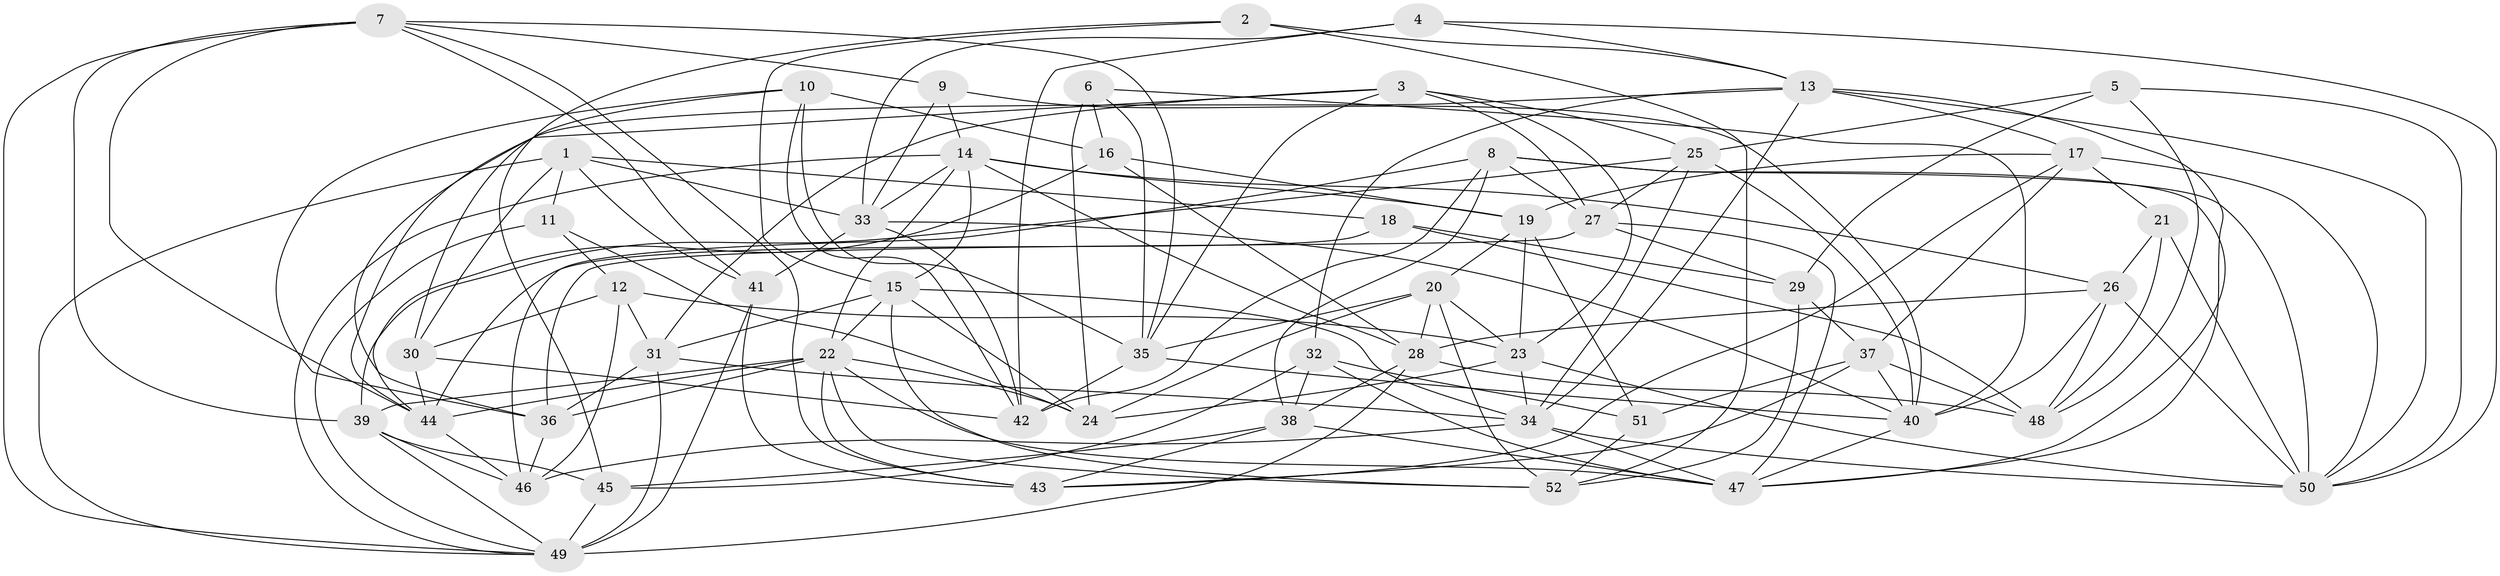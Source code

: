 // original degree distribution, {4: 1.0}
// Generated by graph-tools (version 1.1) at 2025/38/03/04/25 23:38:20]
// undirected, 52 vertices, 156 edges
graph export_dot {
  node [color=gray90,style=filled];
  1;
  2;
  3;
  4;
  5;
  6;
  7;
  8;
  9;
  10;
  11;
  12;
  13;
  14;
  15;
  16;
  17;
  18;
  19;
  20;
  21;
  22;
  23;
  24;
  25;
  26;
  27;
  28;
  29;
  30;
  31;
  32;
  33;
  34;
  35;
  36;
  37;
  38;
  39;
  40;
  41;
  42;
  43;
  44;
  45;
  46;
  47;
  48;
  49;
  50;
  51;
  52;
  1 -- 11 [weight=1.0];
  1 -- 18 [weight=1.0];
  1 -- 30 [weight=1.0];
  1 -- 33 [weight=1.0];
  1 -- 41 [weight=1.0];
  1 -- 49 [weight=1.0];
  2 -- 13 [weight=1.0];
  2 -- 15 [weight=1.0];
  2 -- 45 [weight=1.0];
  2 -- 52 [weight=1.0];
  3 -- 23 [weight=2.0];
  3 -- 25 [weight=1.0];
  3 -- 27 [weight=1.0];
  3 -- 31 [weight=1.0];
  3 -- 35 [weight=2.0];
  3 -- 36 [weight=1.0];
  4 -- 13 [weight=1.0];
  4 -- 33 [weight=1.0];
  4 -- 42 [weight=1.0];
  4 -- 50 [weight=1.0];
  5 -- 25 [weight=1.0];
  5 -- 29 [weight=1.0];
  5 -- 48 [weight=1.0];
  5 -- 50 [weight=1.0];
  6 -- 16 [weight=1.0];
  6 -- 24 [weight=3.0];
  6 -- 35 [weight=1.0];
  6 -- 40 [weight=1.0];
  7 -- 9 [weight=1.0];
  7 -- 35 [weight=1.0];
  7 -- 39 [weight=1.0];
  7 -- 41 [weight=1.0];
  7 -- 43 [weight=1.0];
  7 -- 44 [weight=2.0];
  7 -- 49 [weight=1.0];
  8 -- 27 [weight=1.0];
  8 -- 38 [weight=1.0];
  8 -- 42 [weight=1.0];
  8 -- 46 [weight=1.0];
  8 -- 47 [weight=1.0];
  8 -- 50 [weight=1.0];
  9 -- 14 [weight=1.0];
  9 -- 33 [weight=1.0];
  9 -- 40 [weight=1.0];
  10 -- 16 [weight=2.0];
  10 -- 30 [weight=1.0];
  10 -- 35 [weight=1.0];
  10 -- 36 [weight=1.0];
  10 -- 42 [weight=1.0];
  11 -- 12 [weight=1.0];
  11 -- 24 [weight=1.0];
  11 -- 49 [weight=1.0];
  12 -- 23 [weight=1.0];
  12 -- 30 [weight=2.0];
  12 -- 31 [weight=1.0];
  12 -- 46 [weight=1.0];
  13 -- 17 [weight=1.0];
  13 -- 32 [weight=1.0];
  13 -- 34 [weight=1.0];
  13 -- 44 [weight=1.0];
  13 -- 47 [weight=1.0];
  13 -- 50 [weight=1.0];
  14 -- 15 [weight=1.0];
  14 -- 19 [weight=1.0];
  14 -- 22 [weight=1.0];
  14 -- 26 [weight=1.0];
  14 -- 28 [weight=1.0];
  14 -- 33 [weight=1.0];
  14 -- 49 [weight=1.0];
  15 -- 22 [weight=1.0];
  15 -- 24 [weight=1.0];
  15 -- 31 [weight=1.0];
  15 -- 34 [weight=1.0];
  15 -- 52 [weight=2.0];
  16 -- 19 [weight=1.0];
  16 -- 28 [weight=1.0];
  16 -- 44 [weight=1.0];
  17 -- 19 [weight=1.0];
  17 -- 21 [weight=1.0];
  17 -- 37 [weight=1.0];
  17 -- 43 [weight=1.0];
  17 -- 50 [weight=1.0];
  18 -- 29 [weight=1.0];
  18 -- 44 [weight=1.0];
  18 -- 48 [weight=1.0];
  19 -- 20 [weight=1.0];
  19 -- 23 [weight=1.0];
  19 -- 51 [weight=1.0];
  20 -- 23 [weight=1.0];
  20 -- 24 [weight=2.0];
  20 -- 28 [weight=1.0];
  20 -- 35 [weight=1.0];
  20 -- 52 [weight=2.0];
  21 -- 26 [weight=1.0];
  21 -- 48 [weight=2.0];
  21 -- 50 [weight=2.0];
  22 -- 24 [weight=2.0];
  22 -- 36 [weight=1.0];
  22 -- 39 [weight=1.0];
  22 -- 43 [weight=1.0];
  22 -- 44 [weight=1.0];
  22 -- 47 [weight=1.0];
  22 -- 52 [weight=1.0];
  23 -- 24 [weight=1.0];
  23 -- 34 [weight=1.0];
  23 -- 50 [weight=1.0];
  25 -- 27 [weight=1.0];
  25 -- 34 [weight=1.0];
  25 -- 39 [weight=1.0];
  25 -- 40 [weight=1.0];
  26 -- 28 [weight=1.0];
  26 -- 40 [weight=1.0];
  26 -- 48 [weight=1.0];
  26 -- 50 [weight=1.0];
  27 -- 29 [weight=1.0];
  27 -- 36 [weight=1.0];
  27 -- 47 [weight=1.0];
  28 -- 38 [weight=1.0];
  28 -- 48 [weight=2.0];
  28 -- 49 [weight=1.0];
  29 -- 37 [weight=1.0];
  29 -- 52 [weight=2.0];
  30 -- 42 [weight=1.0];
  30 -- 44 [weight=1.0];
  31 -- 34 [weight=1.0];
  31 -- 36 [weight=1.0];
  31 -- 49 [weight=1.0];
  32 -- 38 [weight=1.0];
  32 -- 45 [weight=1.0];
  32 -- 47 [weight=1.0];
  32 -- 51 [weight=2.0];
  33 -- 40 [weight=1.0];
  33 -- 41 [weight=2.0];
  33 -- 42 [weight=1.0];
  34 -- 46 [weight=1.0];
  34 -- 47 [weight=1.0];
  34 -- 50 [weight=1.0];
  35 -- 40 [weight=1.0];
  35 -- 42 [weight=1.0];
  36 -- 46 [weight=1.0];
  37 -- 40 [weight=1.0];
  37 -- 43 [weight=1.0];
  37 -- 48 [weight=1.0];
  37 -- 51 [weight=1.0];
  38 -- 43 [weight=1.0];
  38 -- 45 [weight=1.0];
  38 -- 47 [weight=1.0];
  39 -- 45 [weight=1.0];
  39 -- 46 [weight=1.0];
  39 -- 49 [weight=1.0];
  40 -- 47 [weight=1.0];
  41 -- 43 [weight=1.0];
  41 -- 49 [weight=1.0];
  44 -- 46 [weight=1.0];
  45 -- 49 [weight=2.0];
  51 -- 52 [weight=2.0];
}
